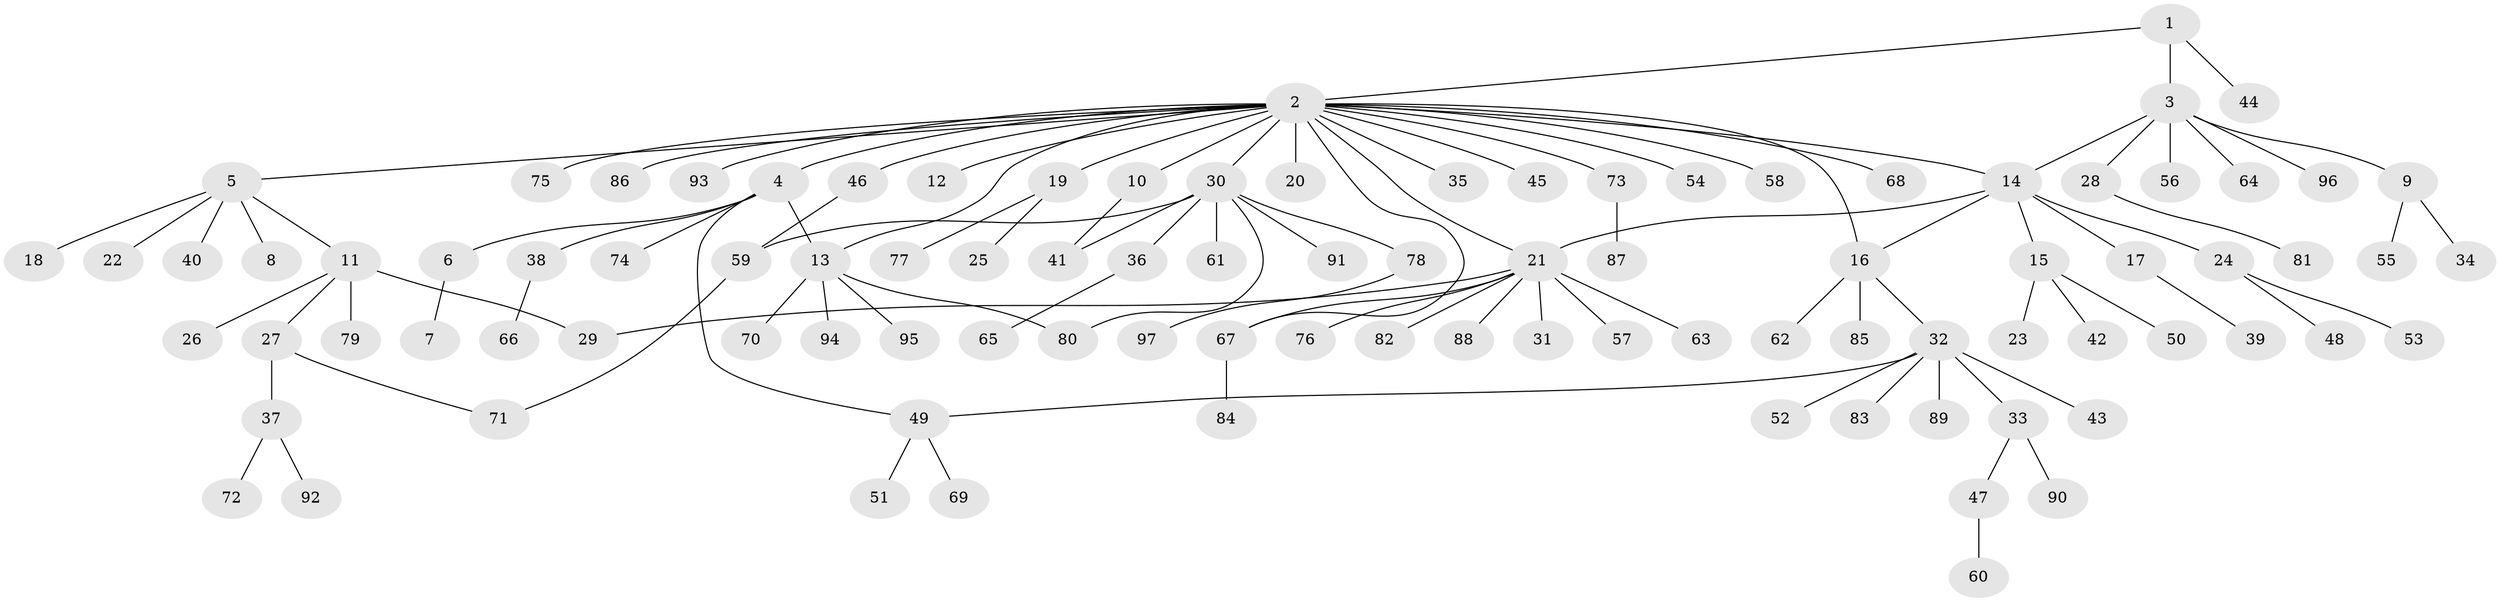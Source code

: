 // Generated by graph-tools (version 1.1) at 2025/11/02/27/25 16:11:10]
// undirected, 97 vertices, 107 edges
graph export_dot {
graph [start="1"]
  node [color=gray90,style=filled];
  1;
  2;
  3;
  4;
  5;
  6;
  7;
  8;
  9;
  10;
  11;
  12;
  13;
  14;
  15;
  16;
  17;
  18;
  19;
  20;
  21;
  22;
  23;
  24;
  25;
  26;
  27;
  28;
  29;
  30;
  31;
  32;
  33;
  34;
  35;
  36;
  37;
  38;
  39;
  40;
  41;
  42;
  43;
  44;
  45;
  46;
  47;
  48;
  49;
  50;
  51;
  52;
  53;
  54;
  55;
  56;
  57;
  58;
  59;
  60;
  61;
  62;
  63;
  64;
  65;
  66;
  67;
  68;
  69;
  70;
  71;
  72;
  73;
  74;
  75;
  76;
  77;
  78;
  79;
  80;
  81;
  82;
  83;
  84;
  85;
  86;
  87;
  88;
  89;
  90;
  91;
  92;
  93;
  94;
  95;
  96;
  97;
  1 -- 2;
  1 -- 3;
  1 -- 44;
  2 -- 4;
  2 -- 5;
  2 -- 10;
  2 -- 12;
  2 -- 13;
  2 -- 14;
  2 -- 16;
  2 -- 19;
  2 -- 20;
  2 -- 21;
  2 -- 30;
  2 -- 35;
  2 -- 45;
  2 -- 46;
  2 -- 54;
  2 -- 58;
  2 -- 67;
  2 -- 68;
  2 -- 73;
  2 -- 75;
  2 -- 86;
  2 -- 93;
  3 -- 9;
  3 -- 14;
  3 -- 28;
  3 -- 56;
  3 -- 64;
  3 -- 96;
  4 -- 6;
  4 -- 13;
  4 -- 38;
  4 -- 49;
  4 -- 74;
  5 -- 8;
  5 -- 11;
  5 -- 18;
  5 -- 22;
  5 -- 40;
  6 -- 7;
  9 -- 34;
  9 -- 55;
  10 -- 41;
  11 -- 26;
  11 -- 27;
  11 -- 29;
  11 -- 79;
  13 -- 70;
  13 -- 80;
  13 -- 94;
  13 -- 95;
  14 -- 15;
  14 -- 16;
  14 -- 17;
  14 -- 21;
  14 -- 24;
  15 -- 23;
  15 -- 42;
  15 -- 50;
  16 -- 32;
  16 -- 62;
  16 -- 85;
  17 -- 39;
  19 -- 25;
  19 -- 77;
  21 -- 29;
  21 -- 31;
  21 -- 57;
  21 -- 63;
  21 -- 67;
  21 -- 76;
  21 -- 82;
  21 -- 88;
  24 -- 48;
  24 -- 53;
  27 -- 37;
  27 -- 71;
  28 -- 81;
  30 -- 36;
  30 -- 41;
  30 -- 59;
  30 -- 61;
  30 -- 78;
  30 -- 80;
  30 -- 91;
  32 -- 33;
  32 -- 43;
  32 -- 49;
  32 -- 52;
  32 -- 83;
  32 -- 89;
  33 -- 47;
  33 -- 90;
  36 -- 65;
  37 -- 72;
  37 -- 92;
  38 -- 66;
  46 -- 59;
  47 -- 60;
  49 -- 51;
  49 -- 69;
  59 -- 71;
  67 -- 84;
  73 -- 87;
  78 -- 97;
}

